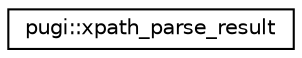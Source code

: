 digraph "Graphical Class Hierarchy"
{
 // LATEX_PDF_SIZE
  edge [fontname="Helvetica",fontsize="10",labelfontname="Helvetica",labelfontsize="10"];
  node [fontname="Helvetica",fontsize="10",shape=record];
  rankdir="LR";
  Node0 [label="pugi::xpath_parse_result",height=0.2,width=0.4,color="black", fillcolor="white", style="filled",URL="$structpugi_1_1xpath__parse__result.html",tooltip=" "];
}
